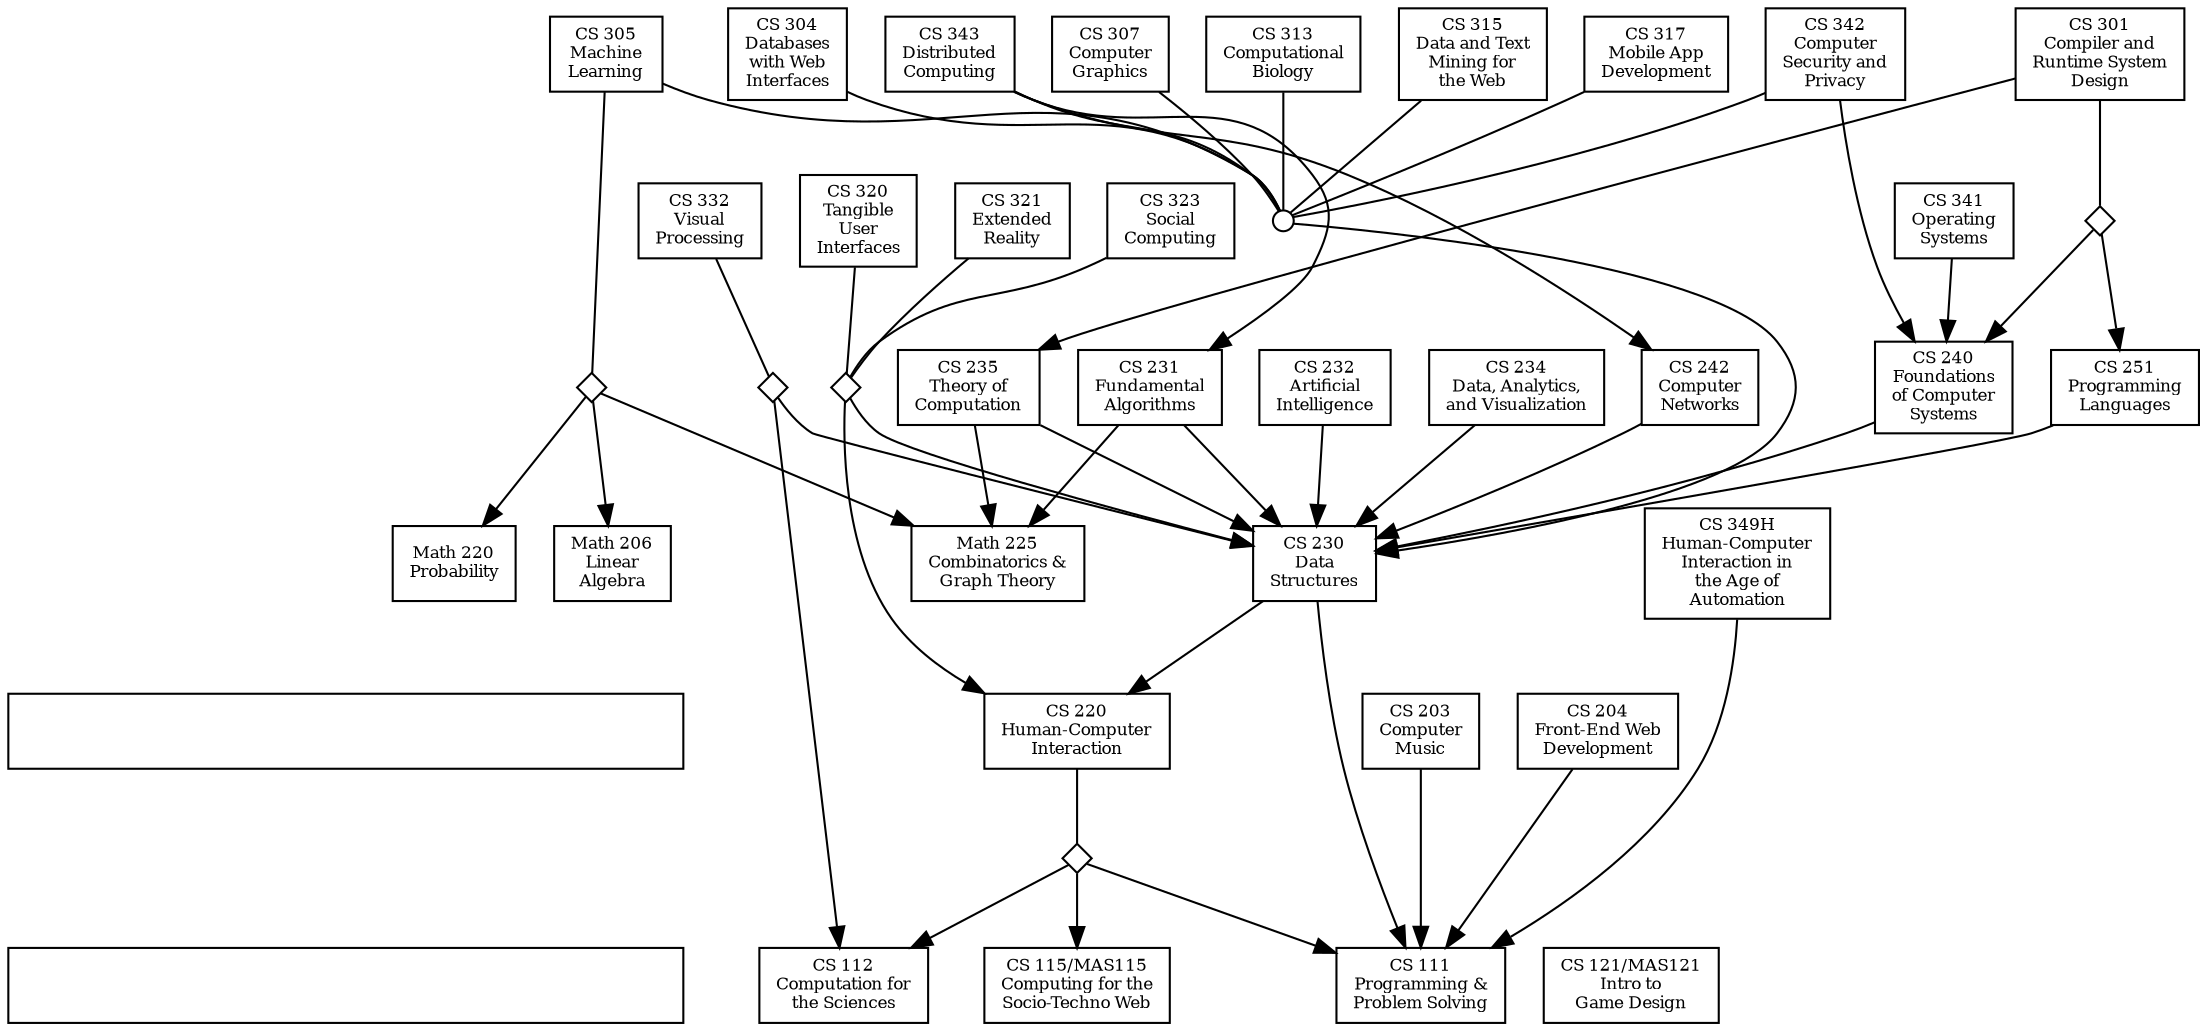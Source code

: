 digraph Course_Prerequisites {
  // graph [splines=ortho] // don't use curved edges (but this is bad)

  // Default properties for every node
  node [shape="rectangle", fontsize="8", style="filled", fillcolor="white"];

  // Node for the descriptions to be placed into
  desctop [label="", class="desc-top", width=4.5]
  descbot [label="", class="desc-bot", width=4.5]
  desctop -> descbot [style="invis"]

  // Nodes (classes plus grouping nodes)
  cs111 [label="CS 111\nProgramming &\nProblem Solving", class="core intro"]
  cs112 [label="CS 112\nComputation for\nthe Sciences", class="intro"]
  cs115 [label="CS 115/MAS115\nComputing for the\nSocio-Techno Web", class="intro"]
  cs121 [label="CS 121/MAS121\nIntro to\nGame Design", class="intro"]

  cs230 [label="CS 230\nData\nStructures", class="core"]
  cs230up [label="", shape="circle", width="0.14", height="0.14", class="group"]
  cs240 [label="CS 240\nFoundations\nof Computer\nSystems", class="core"]
  cs231 [label="CS 231\nFundamental\nAlgorithms", class="core"]
  cs235 [label="CS 235\nTheory of\nComputation", class="core"]
  cs251 [label="CS 251\nProgramming\nLanguages", class="core"] 
  cs230 -> cs220 [class="invisible"] // forces an extra level

  math225 [label="Math 225\nCombinatorics &\nGraph Theory", class="math required"]
  math206 [label="Math 206\nLinear\nAlgebra", class="math"]
  math220 [label="Math 220\nProbability", class="math"]

  cs203 [label="CS 203\nComputer\nMusic", class="elective spring"]
  cs204 [label="CS 204\nFront-End Web\nDevelopment", class="elective fall"]
  cs220 [label="CS 220\nHuman-Computer\nInteraction", class="elective"]
  cs111or112or115 [label="", shape="diamond", width="0.2", height="0.2", class="opt"]
  cs232 [label="CS 232\nArtificial\nIntelligence", class="elective spring"]
  cs234 [label="CS 234\nData, Analytics,\nand Visualization", class="elective fall"]
  cs242 [label="CS 242\nComputer\nNetworks", class="elective fall"]

  cs301 [label="CS 301\nCompiler and\nRuntime System\nDesign", class="elective spring"]
  cs240or251 [label="", shape="diamond", width="0.2", height="0.2", class="opt"]
  cs304 [label="CS 304\nDatabases\nwith Web\nInterfaces", class="elective"]
  cs305 [label="CS 305\nMachine\nLearning", class="elective notoffered"]
  math225or206or220 [label="", shape="diamond", width="0.2", height="0.2", class="opt"]
  cs307 [label="CS 307\nComputer\nGraphics", class="elective spring"]
  cs313 [label="CS 313\nComputational\nBiology", class="elective notoffered"]
  cs315 [label="CS 315\nData and Text\nMining for\nthe Web", class="elective fall"]
  cs317 [label="CS 317\nMobile App\nDevelopment", class="elective spring"]
  cs230or220 [label="", shape="diamond", width="0.2", height="0.2", class="opt"]
  cs320 [label="CS 320\nTangible\nUser\nInterfaces", class="elective fall"]
  cs321 [label="CS 321\nExtended\nReality", class="elective spring"]
  cs323 [label="CS 323\nSocial\nComputing", class="elective notoffered"]

  cs332 [label="CS 332\nVisual\nProcessing", class="elective fall"]
  cs112or230 [label="", shape="diamond", width="0.2", height="0.2", class="opt"]
  cs341 [label="CS 341\nOperating\nSystems", class="elective fall"]
  cs342 [label="CS 342\nComputer\nSecurity and\nPrivacy", class="elective fall"]
  cs343 [label="CS 343\nDistributed\nComputing", class="elective notoffered"]
  cs349H [label="CS 349H\nHuman-Computer\nInteraction in\nthe Age of\nAutomation", class="elective spring"]

  // Arrangement of the nodes into rank groups
  {rank=same cs111 cs112 cs115 cs121 descbot}

  {rank=same cs203 cs204 cs220 desctop}

  {rank=same
    cs230
    math206 math220 math225
    cs349H
  }

  {rank=same
    cs240
    cs231 cs235 cs251
    cs232 cs234 cs242
  }

  {rank=same
    cs301
    cs317

    cs304 cs305 cs307
    cs313 cs315
    cs342 cs343
  }

  {rank=same
    cs320 cs321 cs323
    cs332
    cs341
  }

  // Edges (course prerequisites)
  // In some ca
  cs203 -> cs111
  cs204 -> cs111
  cs220 -> cs111or112or115 [arrowhead="none", class="options"]
  cs111or112or115 -> { cs111, cs112, cs115 } [class="option"]

  cs230 -> cs111
  cs230up -> cs230
  cs240 -> cs230
  cs231 -> { cs230, math225 }
  cs235 -> { cs230, math225 }
  cs251 -> cs230

  cs232 -> cs230
  cs234 -> cs230
  cs242 -> cs230

  cs301 -> cs240or251 [arrowhead="none", class="options"]
  cs240or251 -> { cs240, cs251 } [class="option"]
  cs301 -> cs235 [class="recommended" constraint=false]
  cs304 -> cs230up [arrowhead="none", class="grouping"]
  cs305 -> cs230up [arrowhead="none", class="grouping"]
  cs305 -> math225or206or220 [arrowhead="none", class="options"]
  math225or206or220 -> { math225, math206, math220 } [class="option"]
  cs307 -> cs230up [arrowhead="none", class="grouping"]
  cs317 -> cs230up [arrowhead="none", class="grouping"]

  cs313 -> cs230up [arrowhead="none", class="grouping"]
  cs315 -> cs230up [arrowhead="none", class="grouping"]
  cs320 -> cs230or220 [arrowhead="none", class="options"]
  cs230or220 -> { cs220, cs230 } [class="option"]
  cs321 -> cs230or220 [arrowhead="none", class="options"]
  cs323 -> cs230or220 [arrowhead="none", class="options"]
  cs332 -> cs112or230 [arrowhead="none", class="options"]
  cs112or230 -> { cs112, cs230 } [class="option"]
  cs341 -> cs240
  cs342 -> cs230up [arrowhead="none", class="grouping"]
  cs342 -> cs240
  cs343 -> cs230up [arrowhead="none", class="grouping"]
  cs343 -> { cs231, cs242 } [class="recommended" constraint=false]
  cs349H -> cs111 // Much more complicated than this!
}
